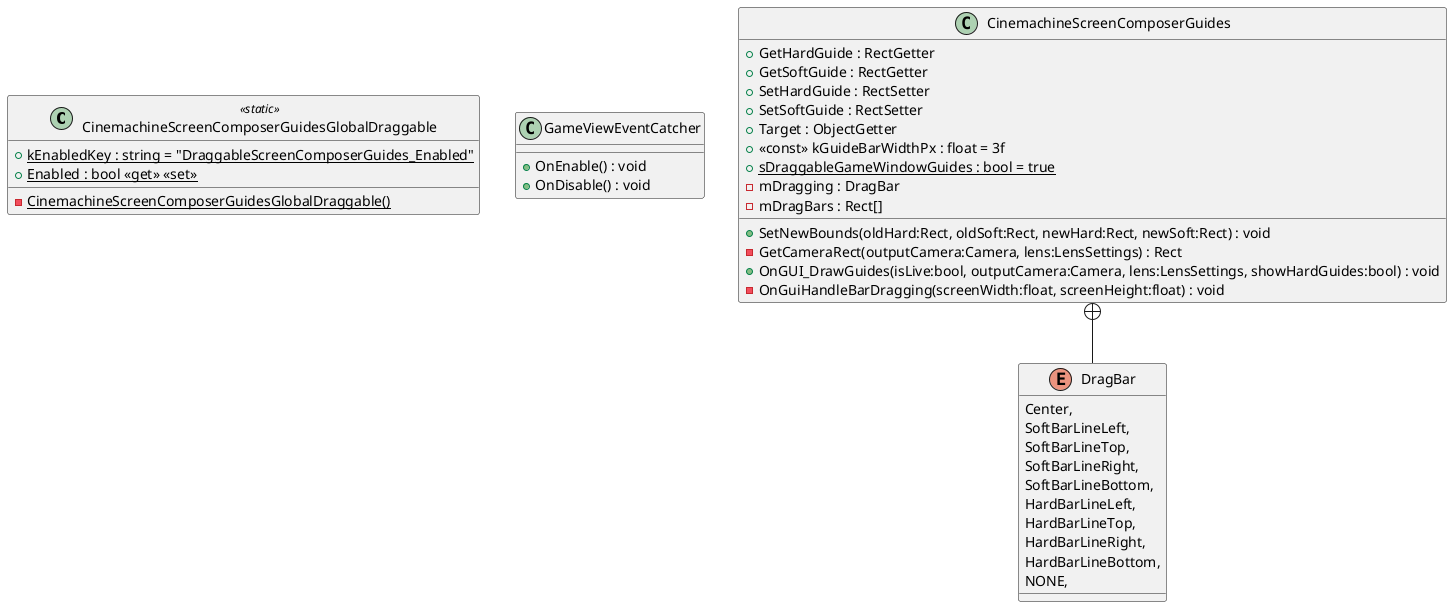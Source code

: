 @startuml
class CinemachineScreenComposerGuidesGlobalDraggable <<static>> {
    {static} - CinemachineScreenComposerGuidesGlobalDraggable()
    + {static} kEnabledKey : string = "DraggableScreenComposerGuides_Enabled"
    + {static} Enabled : bool <<get>> <<set>>
}
class GameViewEventCatcher {
    + OnEnable() : void
    + OnDisable() : void
}
class CinemachineScreenComposerGuides {
    + GetHardGuide : RectGetter
    + GetSoftGuide : RectGetter
    + SetHardGuide : RectSetter
    + SetSoftGuide : RectSetter
    + Target : ObjectGetter
    + <<const>> kGuideBarWidthPx : float = 3f
    + {static} sDraggableGameWindowGuides : bool = true
    + SetNewBounds(oldHard:Rect, oldSoft:Rect, newHard:Rect, newSoft:Rect) : void
    - GetCameraRect(outputCamera:Camera, lens:LensSettings) : Rect
    + OnGUI_DrawGuides(isLive:bool, outputCamera:Camera, lens:LensSettings, showHardGuides:bool) : void
    - mDragging : DragBar
    - mDragBars : Rect[]
    - OnGuiHandleBarDragging(screenWidth:float, screenHeight:float) : void
}
enum DragBar {
    Center,
    SoftBarLineLeft,
    SoftBarLineTop,
    SoftBarLineRight,
    SoftBarLineBottom,
    HardBarLineLeft,
    HardBarLineTop,
    HardBarLineRight,
    HardBarLineBottom,
    NONE,
}
CinemachineScreenComposerGuides +-- DragBar
@enduml
